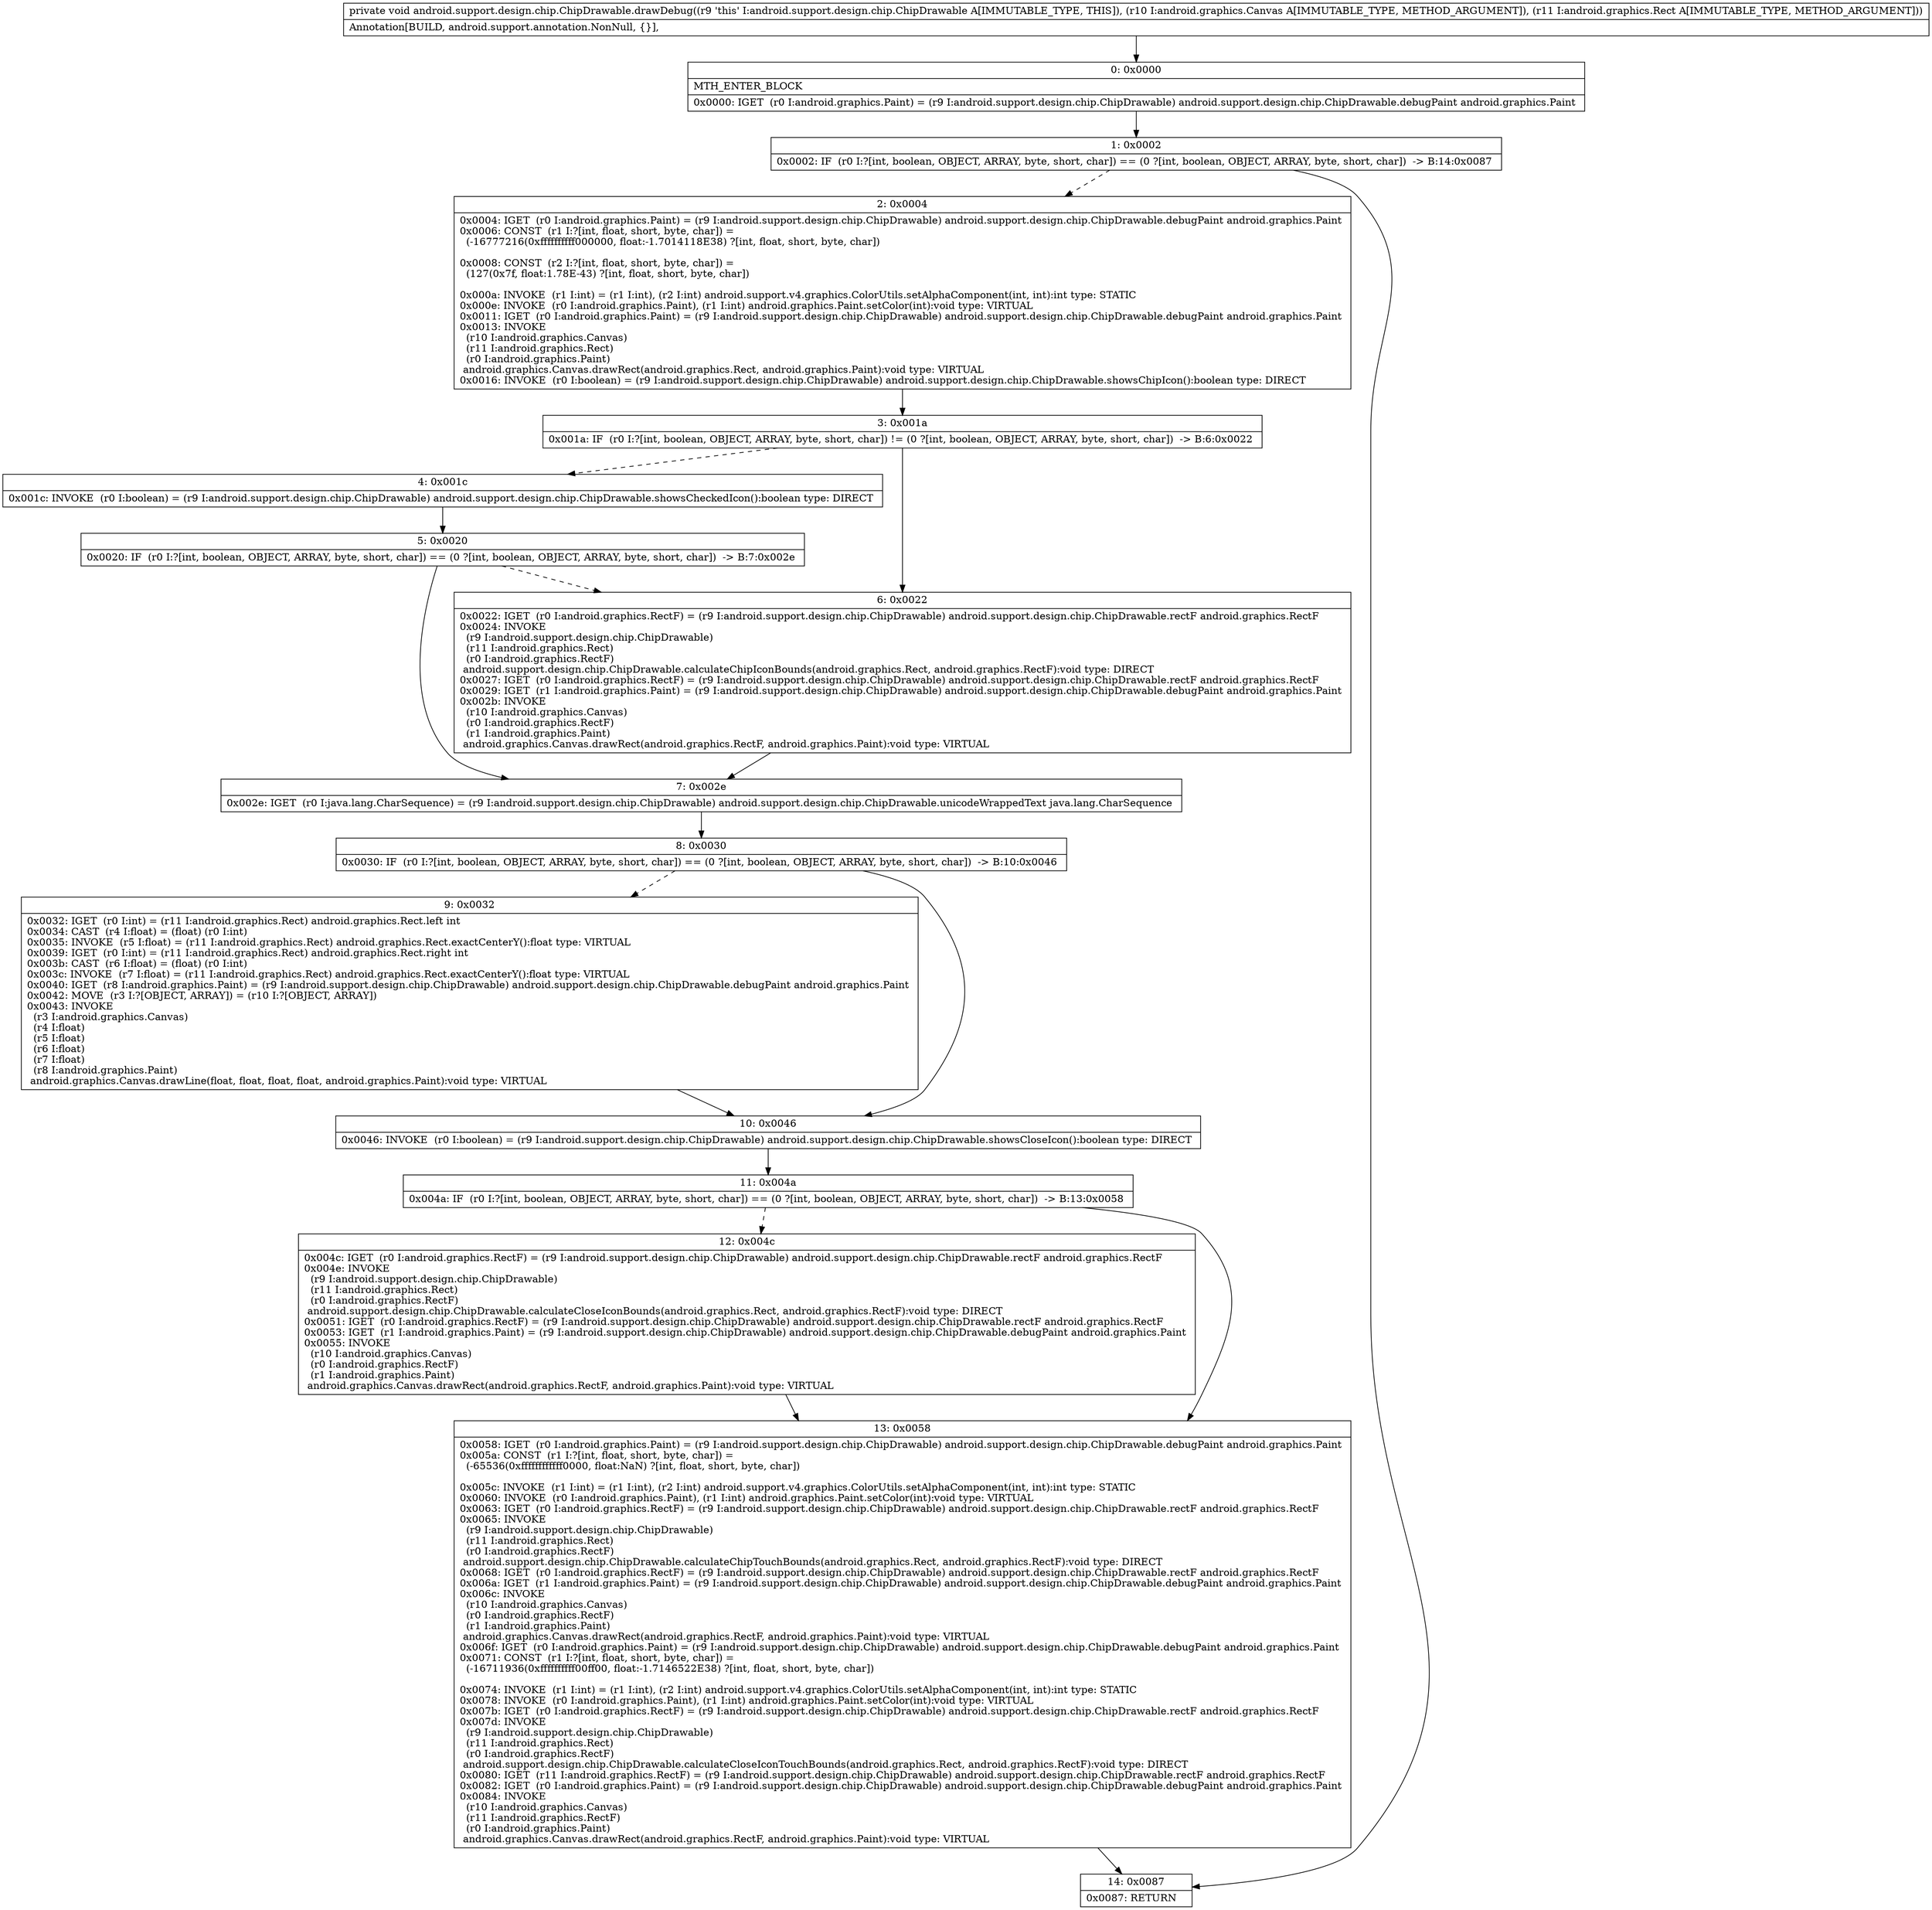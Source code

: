 digraph "CFG forandroid.support.design.chip.ChipDrawable.drawDebug(Landroid\/graphics\/Canvas;Landroid\/graphics\/Rect;)V" {
Node_0 [shape=record,label="{0\:\ 0x0000|MTH_ENTER_BLOCK\l|0x0000: IGET  (r0 I:android.graphics.Paint) = (r9 I:android.support.design.chip.ChipDrawable) android.support.design.chip.ChipDrawable.debugPaint android.graphics.Paint \l}"];
Node_1 [shape=record,label="{1\:\ 0x0002|0x0002: IF  (r0 I:?[int, boolean, OBJECT, ARRAY, byte, short, char]) == (0 ?[int, boolean, OBJECT, ARRAY, byte, short, char])  \-\> B:14:0x0087 \l}"];
Node_2 [shape=record,label="{2\:\ 0x0004|0x0004: IGET  (r0 I:android.graphics.Paint) = (r9 I:android.support.design.chip.ChipDrawable) android.support.design.chip.ChipDrawable.debugPaint android.graphics.Paint \l0x0006: CONST  (r1 I:?[int, float, short, byte, char]) = \l  (\-16777216(0xffffffffff000000, float:\-1.7014118E38) ?[int, float, short, byte, char])\l \l0x0008: CONST  (r2 I:?[int, float, short, byte, char]) = \l  (127(0x7f, float:1.78E\-43) ?[int, float, short, byte, char])\l \l0x000a: INVOKE  (r1 I:int) = (r1 I:int), (r2 I:int) android.support.v4.graphics.ColorUtils.setAlphaComponent(int, int):int type: STATIC \l0x000e: INVOKE  (r0 I:android.graphics.Paint), (r1 I:int) android.graphics.Paint.setColor(int):void type: VIRTUAL \l0x0011: IGET  (r0 I:android.graphics.Paint) = (r9 I:android.support.design.chip.ChipDrawable) android.support.design.chip.ChipDrawable.debugPaint android.graphics.Paint \l0x0013: INVOKE  \l  (r10 I:android.graphics.Canvas)\l  (r11 I:android.graphics.Rect)\l  (r0 I:android.graphics.Paint)\l android.graphics.Canvas.drawRect(android.graphics.Rect, android.graphics.Paint):void type: VIRTUAL \l0x0016: INVOKE  (r0 I:boolean) = (r9 I:android.support.design.chip.ChipDrawable) android.support.design.chip.ChipDrawable.showsChipIcon():boolean type: DIRECT \l}"];
Node_3 [shape=record,label="{3\:\ 0x001a|0x001a: IF  (r0 I:?[int, boolean, OBJECT, ARRAY, byte, short, char]) != (0 ?[int, boolean, OBJECT, ARRAY, byte, short, char])  \-\> B:6:0x0022 \l}"];
Node_4 [shape=record,label="{4\:\ 0x001c|0x001c: INVOKE  (r0 I:boolean) = (r9 I:android.support.design.chip.ChipDrawable) android.support.design.chip.ChipDrawable.showsCheckedIcon():boolean type: DIRECT \l}"];
Node_5 [shape=record,label="{5\:\ 0x0020|0x0020: IF  (r0 I:?[int, boolean, OBJECT, ARRAY, byte, short, char]) == (0 ?[int, boolean, OBJECT, ARRAY, byte, short, char])  \-\> B:7:0x002e \l}"];
Node_6 [shape=record,label="{6\:\ 0x0022|0x0022: IGET  (r0 I:android.graphics.RectF) = (r9 I:android.support.design.chip.ChipDrawable) android.support.design.chip.ChipDrawable.rectF android.graphics.RectF \l0x0024: INVOKE  \l  (r9 I:android.support.design.chip.ChipDrawable)\l  (r11 I:android.graphics.Rect)\l  (r0 I:android.graphics.RectF)\l android.support.design.chip.ChipDrawable.calculateChipIconBounds(android.graphics.Rect, android.graphics.RectF):void type: DIRECT \l0x0027: IGET  (r0 I:android.graphics.RectF) = (r9 I:android.support.design.chip.ChipDrawable) android.support.design.chip.ChipDrawable.rectF android.graphics.RectF \l0x0029: IGET  (r1 I:android.graphics.Paint) = (r9 I:android.support.design.chip.ChipDrawable) android.support.design.chip.ChipDrawable.debugPaint android.graphics.Paint \l0x002b: INVOKE  \l  (r10 I:android.graphics.Canvas)\l  (r0 I:android.graphics.RectF)\l  (r1 I:android.graphics.Paint)\l android.graphics.Canvas.drawRect(android.graphics.RectF, android.graphics.Paint):void type: VIRTUAL \l}"];
Node_7 [shape=record,label="{7\:\ 0x002e|0x002e: IGET  (r0 I:java.lang.CharSequence) = (r9 I:android.support.design.chip.ChipDrawable) android.support.design.chip.ChipDrawable.unicodeWrappedText java.lang.CharSequence \l}"];
Node_8 [shape=record,label="{8\:\ 0x0030|0x0030: IF  (r0 I:?[int, boolean, OBJECT, ARRAY, byte, short, char]) == (0 ?[int, boolean, OBJECT, ARRAY, byte, short, char])  \-\> B:10:0x0046 \l}"];
Node_9 [shape=record,label="{9\:\ 0x0032|0x0032: IGET  (r0 I:int) = (r11 I:android.graphics.Rect) android.graphics.Rect.left int \l0x0034: CAST  (r4 I:float) = (float) (r0 I:int) \l0x0035: INVOKE  (r5 I:float) = (r11 I:android.graphics.Rect) android.graphics.Rect.exactCenterY():float type: VIRTUAL \l0x0039: IGET  (r0 I:int) = (r11 I:android.graphics.Rect) android.graphics.Rect.right int \l0x003b: CAST  (r6 I:float) = (float) (r0 I:int) \l0x003c: INVOKE  (r7 I:float) = (r11 I:android.graphics.Rect) android.graphics.Rect.exactCenterY():float type: VIRTUAL \l0x0040: IGET  (r8 I:android.graphics.Paint) = (r9 I:android.support.design.chip.ChipDrawable) android.support.design.chip.ChipDrawable.debugPaint android.graphics.Paint \l0x0042: MOVE  (r3 I:?[OBJECT, ARRAY]) = (r10 I:?[OBJECT, ARRAY]) \l0x0043: INVOKE  \l  (r3 I:android.graphics.Canvas)\l  (r4 I:float)\l  (r5 I:float)\l  (r6 I:float)\l  (r7 I:float)\l  (r8 I:android.graphics.Paint)\l android.graphics.Canvas.drawLine(float, float, float, float, android.graphics.Paint):void type: VIRTUAL \l}"];
Node_10 [shape=record,label="{10\:\ 0x0046|0x0046: INVOKE  (r0 I:boolean) = (r9 I:android.support.design.chip.ChipDrawable) android.support.design.chip.ChipDrawable.showsCloseIcon():boolean type: DIRECT \l}"];
Node_11 [shape=record,label="{11\:\ 0x004a|0x004a: IF  (r0 I:?[int, boolean, OBJECT, ARRAY, byte, short, char]) == (0 ?[int, boolean, OBJECT, ARRAY, byte, short, char])  \-\> B:13:0x0058 \l}"];
Node_12 [shape=record,label="{12\:\ 0x004c|0x004c: IGET  (r0 I:android.graphics.RectF) = (r9 I:android.support.design.chip.ChipDrawable) android.support.design.chip.ChipDrawable.rectF android.graphics.RectF \l0x004e: INVOKE  \l  (r9 I:android.support.design.chip.ChipDrawable)\l  (r11 I:android.graphics.Rect)\l  (r0 I:android.graphics.RectF)\l android.support.design.chip.ChipDrawable.calculateCloseIconBounds(android.graphics.Rect, android.graphics.RectF):void type: DIRECT \l0x0051: IGET  (r0 I:android.graphics.RectF) = (r9 I:android.support.design.chip.ChipDrawable) android.support.design.chip.ChipDrawable.rectF android.graphics.RectF \l0x0053: IGET  (r1 I:android.graphics.Paint) = (r9 I:android.support.design.chip.ChipDrawable) android.support.design.chip.ChipDrawable.debugPaint android.graphics.Paint \l0x0055: INVOKE  \l  (r10 I:android.graphics.Canvas)\l  (r0 I:android.graphics.RectF)\l  (r1 I:android.graphics.Paint)\l android.graphics.Canvas.drawRect(android.graphics.RectF, android.graphics.Paint):void type: VIRTUAL \l}"];
Node_13 [shape=record,label="{13\:\ 0x0058|0x0058: IGET  (r0 I:android.graphics.Paint) = (r9 I:android.support.design.chip.ChipDrawable) android.support.design.chip.ChipDrawable.debugPaint android.graphics.Paint \l0x005a: CONST  (r1 I:?[int, float, short, byte, char]) = \l  (\-65536(0xffffffffffff0000, float:NaN) ?[int, float, short, byte, char])\l \l0x005c: INVOKE  (r1 I:int) = (r1 I:int), (r2 I:int) android.support.v4.graphics.ColorUtils.setAlphaComponent(int, int):int type: STATIC \l0x0060: INVOKE  (r0 I:android.graphics.Paint), (r1 I:int) android.graphics.Paint.setColor(int):void type: VIRTUAL \l0x0063: IGET  (r0 I:android.graphics.RectF) = (r9 I:android.support.design.chip.ChipDrawable) android.support.design.chip.ChipDrawable.rectF android.graphics.RectF \l0x0065: INVOKE  \l  (r9 I:android.support.design.chip.ChipDrawable)\l  (r11 I:android.graphics.Rect)\l  (r0 I:android.graphics.RectF)\l android.support.design.chip.ChipDrawable.calculateChipTouchBounds(android.graphics.Rect, android.graphics.RectF):void type: DIRECT \l0x0068: IGET  (r0 I:android.graphics.RectF) = (r9 I:android.support.design.chip.ChipDrawable) android.support.design.chip.ChipDrawable.rectF android.graphics.RectF \l0x006a: IGET  (r1 I:android.graphics.Paint) = (r9 I:android.support.design.chip.ChipDrawable) android.support.design.chip.ChipDrawable.debugPaint android.graphics.Paint \l0x006c: INVOKE  \l  (r10 I:android.graphics.Canvas)\l  (r0 I:android.graphics.RectF)\l  (r1 I:android.graphics.Paint)\l android.graphics.Canvas.drawRect(android.graphics.RectF, android.graphics.Paint):void type: VIRTUAL \l0x006f: IGET  (r0 I:android.graphics.Paint) = (r9 I:android.support.design.chip.ChipDrawable) android.support.design.chip.ChipDrawable.debugPaint android.graphics.Paint \l0x0071: CONST  (r1 I:?[int, float, short, byte, char]) = \l  (\-16711936(0xffffffffff00ff00, float:\-1.7146522E38) ?[int, float, short, byte, char])\l \l0x0074: INVOKE  (r1 I:int) = (r1 I:int), (r2 I:int) android.support.v4.graphics.ColorUtils.setAlphaComponent(int, int):int type: STATIC \l0x0078: INVOKE  (r0 I:android.graphics.Paint), (r1 I:int) android.graphics.Paint.setColor(int):void type: VIRTUAL \l0x007b: IGET  (r0 I:android.graphics.RectF) = (r9 I:android.support.design.chip.ChipDrawable) android.support.design.chip.ChipDrawable.rectF android.graphics.RectF \l0x007d: INVOKE  \l  (r9 I:android.support.design.chip.ChipDrawable)\l  (r11 I:android.graphics.Rect)\l  (r0 I:android.graphics.RectF)\l android.support.design.chip.ChipDrawable.calculateCloseIconTouchBounds(android.graphics.Rect, android.graphics.RectF):void type: DIRECT \l0x0080: IGET  (r11 I:android.graphics.RectF) = (r9 I:android.support.design.chip.ChipDrawable) android.support.design.chip.ChipDrawable.rectF android.graphics.RectF \l0x0082: IGET  (r0 I:android.graphics.Paint) = (r9 I:android.support.design.chip.ChipDrawable) android.support.design.chip.ChipDrawable.debugPaint android.graphics.Paint \l0x0084: INVOKE  \l  (r10 I:android.graphics.Canvas)\l  (r11 I:android.graphics.RectF)\l  (r0 I:android.graphics.Paint)\l android.graphics.Canvas.drawRect(android.graphics.RectF, android.graphics.Paint):void type: VIRTUAL \l}"];
Node_14 [shape=record,label="{14\:\ 0x0087|0x0087: RETURN   \l}"];
MethodNode[shape=record,label="{private void android.support.design.chip.ChipDrawable.drawDebug((r9 'this' I:android.support.design.chip.ChipDrawable A[IMMUTABLE_TYPE, THIS]), (r10 I:android.graphics.Canvas A[IMMUTABLE_TYPE, METHOD_ARGUMENT]), (r11 I:android.graphics.Rect A[IMMUTABLE_TYPE, METHOD_ARGUMENT]))  | Annotation[BUILD, android.support.annotation.NonNull, \{\}], \l}"];
MethodNode -> Node_0;
Node_0 -> Node_1;
Node_1 -> Node_2[style=dashed];
Node_1 -> Node_14;
Node_2 -> Node_3;
Node_3 -> Node_4[style=dashed];
Node_3 -> Node_6;
Node_4 -> Node_5;
Node_5 -> Node_6[style=dashed];
Node_5 -> Node_7;
Node_6 -> Node_7;
Node_7 -> Node_8;
Node_8 -> Node_9[style=dashed];
Node_8 -> Node_10;
Node_9 -> Node_10;
Node_10 -> Node_11;
Node_11 -> Node_12[style=dashed];
Node_11 -> Node_13;
Node_12 -> Node_13;
Node_13 -> Node_14;
}

